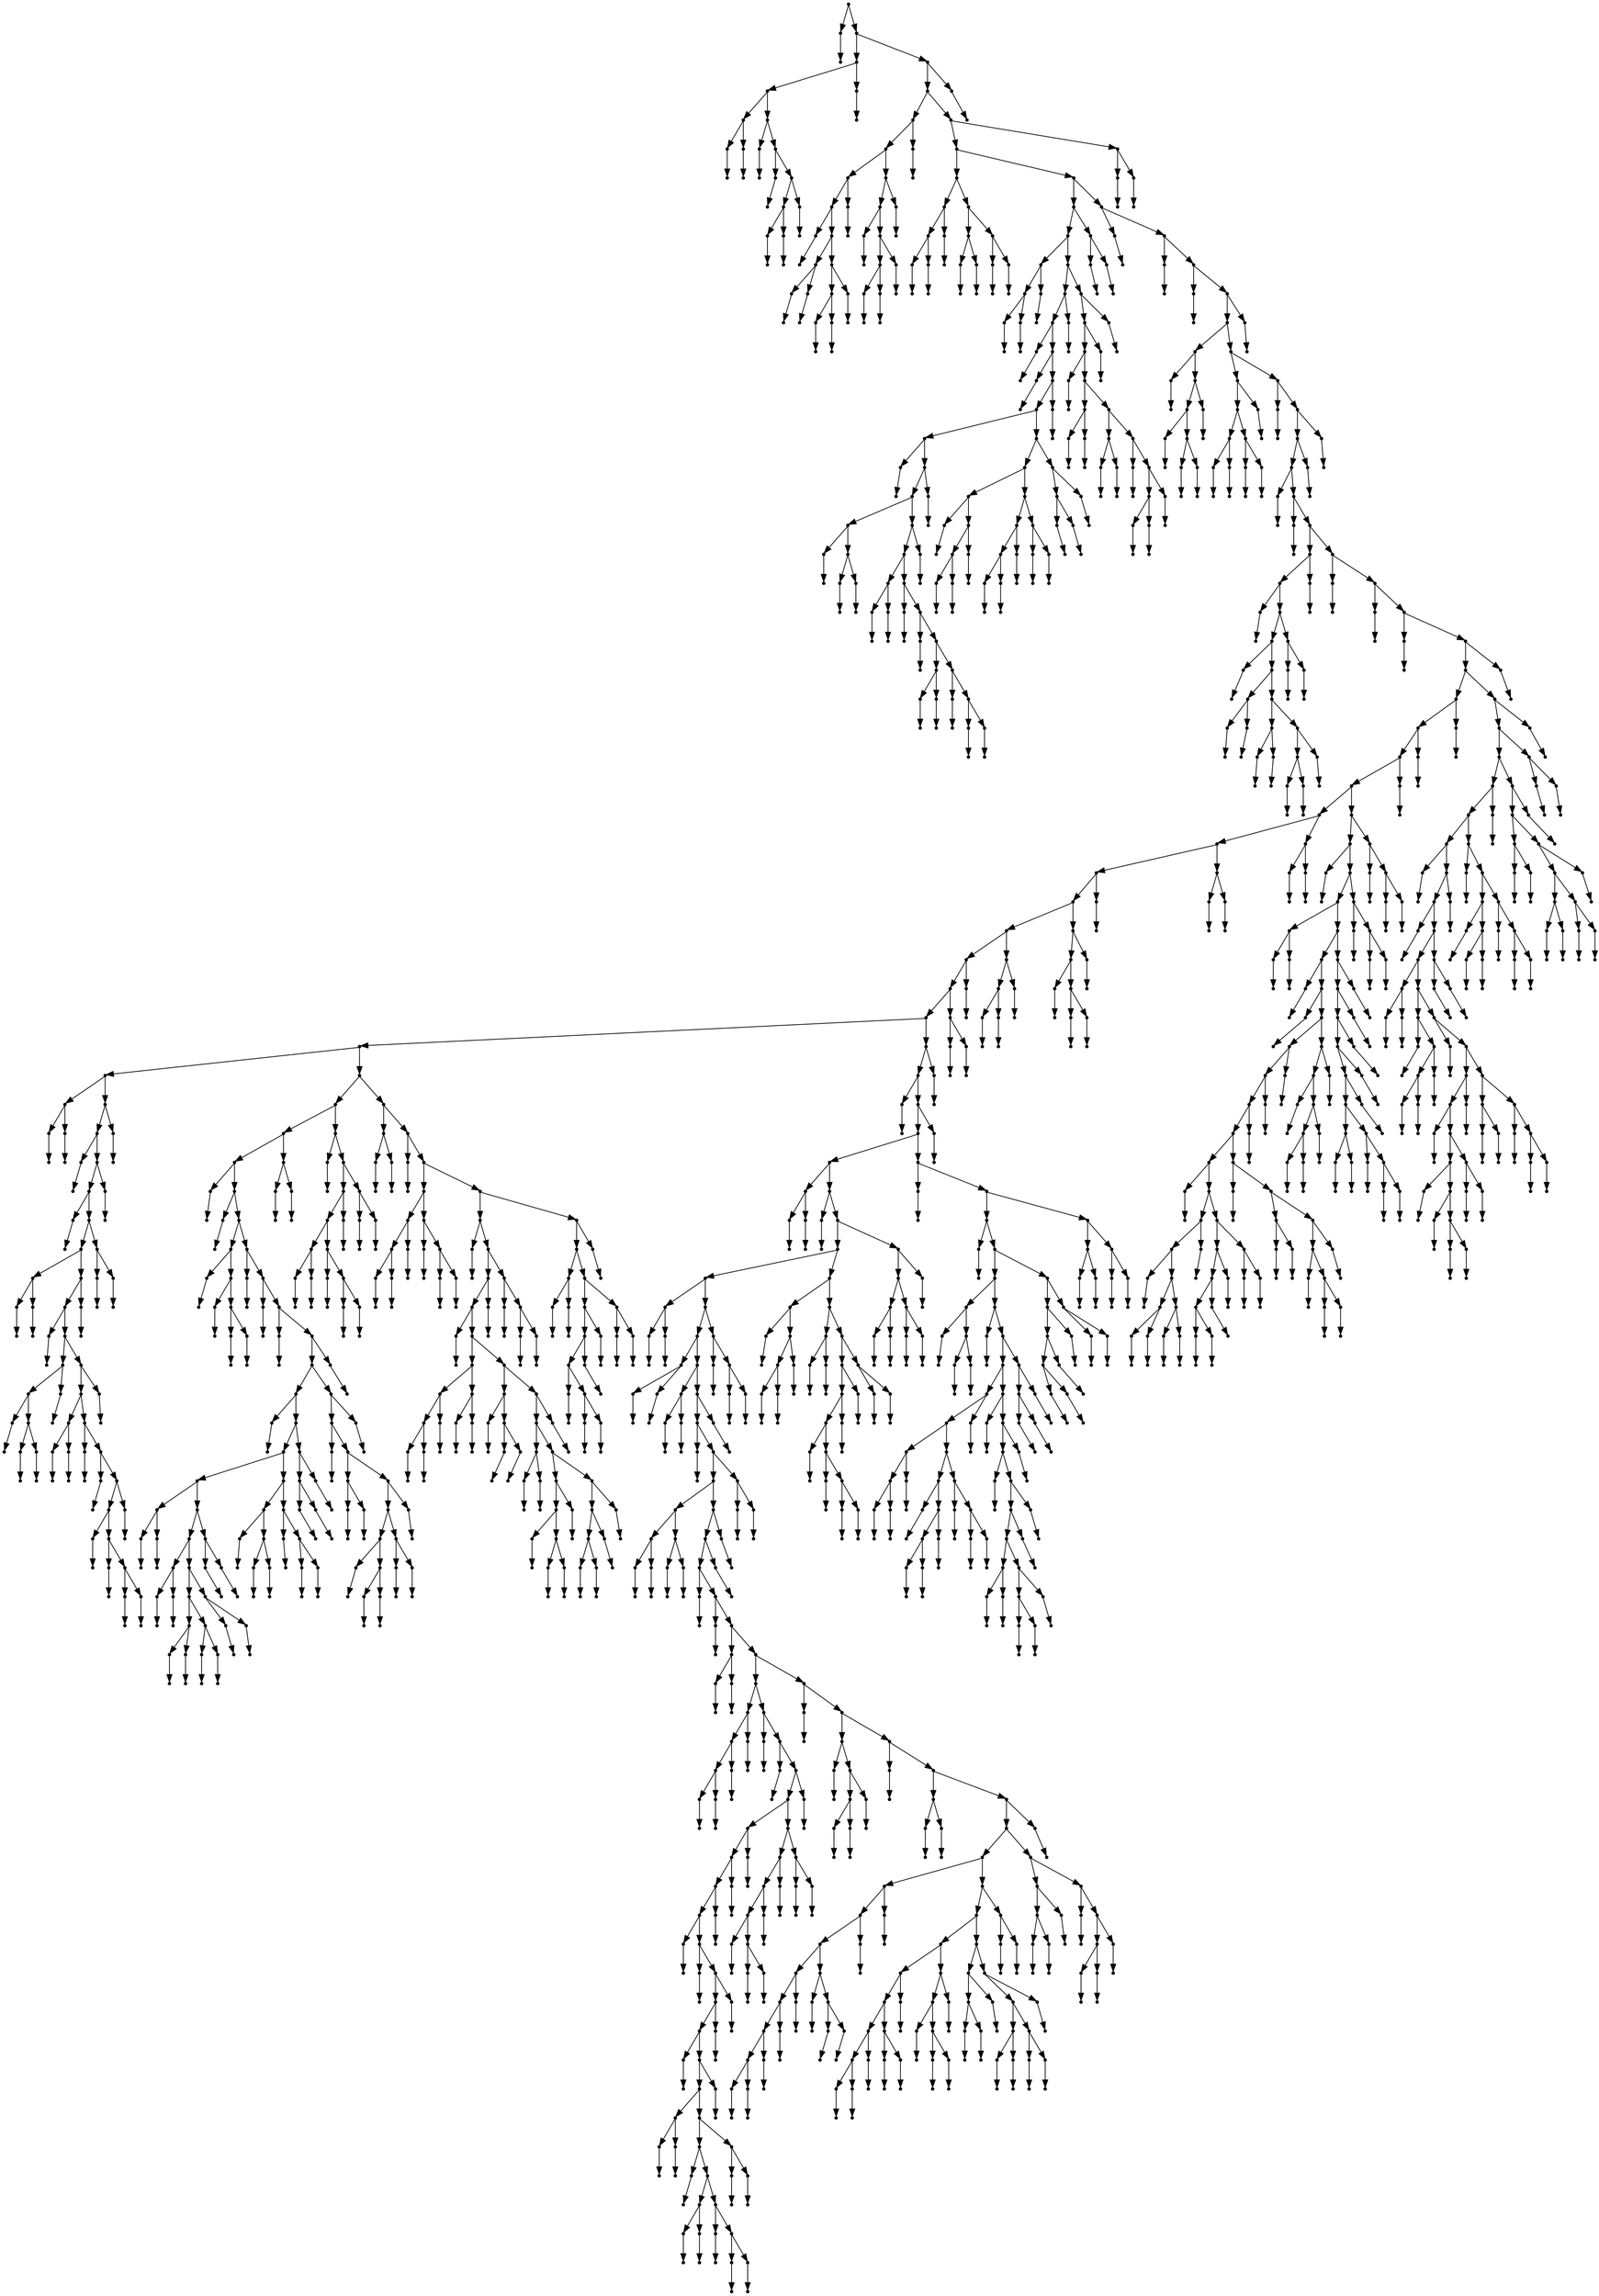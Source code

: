 digraph {
  1543 [shape=point];
  1 [shape=point];
  0 [shape=point];
  1542 [shape=point];
  24 [shape=point];
  21 [shape=point];
  6 [shape=point];
  3 [shape=point];
  2 [shape=point];
  5 [shape=point];
  4 [shape=point];
  20 [shape=point];
  8 [shape=point];
  7 [shape=point];
  19 [shape=point];
  10 [shape=point];
  9 [shape=point];
  18 [shape=point];
  15 [shape=point];
  12 [shape=point];
  11 [shape=point];
  14 [shape=point];
  13 [shape=point];
  17 [shape=point];
  16 [shape=point];
  23 [shape=point];
  22 [shape=point];
  1541 [shape=point];
  1538 [shape=point];
  62 [shape=point];
  59 [shape=point];
  44 [shape=point];
  41 [shape=point];
  26 [shape=point];
  25 [shape=point];
  40 [shape=point];
  31 [shape=point];
  28 [shape=point];
  27 [shape=point];
  30 [shape=point];
  29 [shape=point];
  39 [shape=point];
  36 [shape=point];
  33 [shape=point];
  32 [shape=point];
  35 [shape=point];
  34 [shape=point];
  38 [shape=point];
  37 [shape=point];
  43 [shape=point];
  42 [shape=point];
  58 [shape=point];
  55 [shape=point];
  46 [shape=point];
  45 [shape=point];
  54 [shape=point];
  51 [shape=point];
  48 [shape=point];
  47 [shape=point];
  50 [shape=point];
  49 [shape=point];
  53 [shape=point];
  52 [shape=point];
  57 [shape=point];
  56 [shape=point];
  61 [shape=point];
  60 [shape=point];
  1537 [shape=point];
  1531 [shape=point];
  82 [shape=point];
  70 [shape=point];
  67 [shape=point];
  64 [shape=point];
  63 [shape=point];
  66 [shape=point];
  65 [shape=point];
  69 [shape=point];
  68 [shape=point];
  81 [shape=point];
  75 [shape=point];
  72 [shape=point];
  71 [shape=point];
  74 [shape=point];
  73 [shape=point];
  80 [shape=point];
  77 [shape=point];
  76 [shape=point];
  79 [shape=point];
  78 [shape=point];
  1530 [shape=point];
  222 [shape=point];
  216 [shape=point];
  90 [shape=point];
  87 [shape=point];
  84 [shape=point];
  83 [shape=point];
  86 [shape=point];
  85 [shape=point];
  89 [shape=point];
  88 [shape=point];
  215 [shape=point];
  182 [shape=point];
  179 [shape=point];
  92 [shape=point];
  91 [shape=point];
  178 [shape=point];
  94 [shape=point];
  93 [shape=point];
  177 [shape=point];
  174 [shape=point];
  138 [shape=point];
  96 [shape=point];
  95 [shape=point];
  137 [shape=point];
  134 [shape=point];
  104 [shape=point];
  98 [shape=point];
  97 [shape=point];
  103 [shape=point];
  100 [shape=point];
  99 [shape=point];
  102 [shape=point];
  101 [shape=point];
  133 [shape=point];
  130 [shape=point];
  109 [shape=point];
  106 [shape=point];
  105 [shape=point];
  108 [shape=point];
  107 [shape=point];
  129 [shape=point];
  111 [shape=point];
  110 [shape=point];
  128 [shape=point];
  113 [shape=point];
  112 [shape=point];
  127 [shape=point];
  118 [shape=point];
  115 [shape=point];
  114 [shape=point];
  117 [shape=point];
  116 [shape=point];
  126 [shape=point];
  120 [shape=point];
  119 [shape=point];
  125 [shape=point];
  122 [shape=point];
  121 [shape=point];
  124 [shape=point];
  123 [shape=point];
  132 [shape=point];
  131 [shape=point];
  136 [shape=point];
  135 [shape=point];
  173 [shape=point];
  164 [shape=point];
  149 [shape=point];
  140 [shape=point];
  139 [shape=point];
  148 [shape=point];
  145 [shape=point];
  142 [shape=point];
  141 [shape=point];
  144 [shape=point];
  143 [shape=point];
  147 [shape=point];
  146 [shape=point];
  163 [shape=point];
  157 [shape=point];
  154 [shape=point];
  151 [shape=point];
  150 [shape=point];
  153 [shape=point];
  152 [shape=point];
  156 [shape=point];
  155 [shape=point];
  162 [shape=point];
  159 [shape=point];
  158 [shape=point];
  161 [shape=point];
  160 [shape=point];
  172 [shape=point];
  169 [shape=point];
  166 [shape=point];
  165 [shape=point];
  168 [shape=point];
  167 [shape=point];
  171 [shape=point];
  170 [shape=point];
  176 [shape=point];
  175 [shape=point];
  181 [shape=point];
  180 [shape=point];
  214 [shape=point];
  211 [shape=point];
  208 [shape=point];
  184 [shape=point];
  183 [shape=point];
  207 [shape=point];
  189 [shape=point];
  186 [shape=point];
  185 [shape=point];
  188 [shape=point];
  187 [shape=point];
  206 [shape=point];
  194 [shape=point];
  191 [shape=point];
  190 [shape=point];
  193 [shape=point];
  192 [shape=point];
  205 [shape=point];
  196 [shape=point];
  195 [shape=point];
  204 [shape=point];
  201 [shape=point];
  198 [shape=point];
  197 [shape=point];
  200 [shape=point];
  199 [shape=point];
  203 [shape=point];
  202 [shape=point];
  210 [shape=point];
  209 [shape=point];
  213 [shape=point];
  212 [shape=point];
  221 [shape=point];
  218 [shape=point];
  217 [shape=point];
  220 [shape=point];
  219 [shape=point];
  1529 [shape=point];
  224 [shape=point];
  223 [shape=point];
  1528 [shape=point];
  226 [shape=point];
  225 [shape=point];
  1527 [shape=point];
  228 [shape=point];
  227 [shape=point];
  1526 [shape=point];
  1523 [shape=point];
  242 [shape=point];
  230 [shape=point];
  229 [shape=point];
  241 [shape=point];
  238 [shape=point];
  232 [shape=point];
  231 [shape=point];
  237 [shape=point];
  234 [shape=point];
  233 [shape=point];
  236 [shape=point];
  235 [shape=point];
  240 [shape=point];
  239 [shape=point];
  1522 [shape=point];
  256 [shape=point];
  253 [shape=point];
  247 [shape=point];
  244 [shape=point];
  243 [shape=point];
  246 [shape=point];
  245 [shape=point];
  252 [shape=point];
  249 [shape=point];
  248 [shape=point];
  251 [shape=point];
  250 [shape=point];
  255 [shape=point];
  254 [shape=point];
  1521 [shape=point];
  258 [shape=point];
  257 [shape=point];
  1520 [shape=point];
  1517 [shape=point];
  1514 [shape=point];
  260 [shape=point];
  259 [shape=point];
  1513 [shape=point];
  262 [shape=point];
  261 [shape=point];
  1512 [shape=point];
  297 [shape=point];
  294 [shape=point];
  264 [shape=point];
  263 [shape=point];
  293 [shape=point];
  287 [shape=point];
  266 [shape=point];
  265 [shape=point];
  286 [shape=point];
  271 [shape=point];
  268 [shape=point];
  267 [shape=point];
  270 [shape=point];
  269 [shape=point];
  285 [shape=point];
  276 [shape=point];
  273 [shape=point];
  272 [shape=point];
  275 [shape=point];
  274 [shape=point];
  284 [shape=point];
  281 [shape=point];
  278 [shape=point];
  277 [shape=point];
  280 [shape=point];
  279 [shape=point];
  283 [shape=point];
  282 [shape=point];
  292 [shape=point];
  289 [shape=point];
  288 [shape=point];
  291 [shape=point];
  290 [shape=point];
  296 [shape=point];
  295 [shape=point];
  1511 [shape=point];
  299 [shape=point];
  298 [shape=point];
  1510 [shape=point];
  301 [shape=point];
  300 [shape=point];
  1509 [shape=point];
  303 [shape=point];
  302 [shape=point];
  1508 [shape=point];
  1505 [shape=point];
  1373 [shape=point];
  1370 [shape=point];
  1367 [shape=point];
  1364 [shape=point];
  1217 [shape=point];
  1211 [shape=point];
  1205 [shape=point];
  1202 [shape=point];
  1190 [shape=point];
  1181 [shape=point];
  1178 [shape=point];
  1172 [shape=point];
  671 [shape=point];
  380 [shape=point];
  308 [shape=point];
  305 [shape=point];
  304 [shape=point];
  307 [shape=point];
  306 [shape=point];
  379 [shape=point];
  376 [shape=point];
  310 [shape=point];
  309 [shape=point];
  375 [shape=point];
  372 [shape=point];
  312 [shape=point];
  311 [shape=point];
  371 [shape=point];
  365 [shape=point];
  317 [shape=point];
  314 [shape=point];
  313 [shape=point];
  316 [shape=point];
  315 [shape=point];
  364 [shape=point];
  361 [shape=point];
  319 [shape=point];
  318 [shape=point];
  360 [shape=point];
  330 [shape=point];
  327 [shape=point];
  321 [shape=point];
  320 [shape=point];
  326 [shape=point];
  323 [shape=point];
  322 [shape=point];
  325 [shape=point];
  324 [shape=point];
  329 [shape=point];
  328 [shape=point];
  359 [shape=point];
  356 [shape=point];
  335 [shape=point];
  332 [shape=point];
  331 [shape=point];
  334 [shape=point];
  333 [shape=point];
  355 [shape=point];
  337 [shape=point];
  336 [shape=point];
  354 [shape=point];
  339 [shape=point];
  338 [shape=point];
  353 [shape=point];
  350 [shape=point];
  341 [shape=point];
  340 [shape=point];
  349 [shape=point];
  343 [shape=point];
  342 [shape=point];
  348 [shape=point];
  345 [shape=point];
  344 [shape=point];
  347 [shape=point];
  346 [shape=point];
  352 [shape=point];
  351 [shape=point];
  358 [shape=point];
  357 [shape=point];
  363 [shape=point];
  362 [shape=point];
  370 [shape=point];
  367 [shape=point];
  366 [shape=point];
  369 [shape=point];
  368 [shape=point];
  374 [shape=point];
  373 [shape=point];
  378 [shape=point];
  377 [shape=point];
  670 [shape=point];
  538 [shape=point];
  511 [shape=point];
  505 [shape=point];
  382 [shape=point];
  381 [shape=point];
  504 [shape=point];
  384 [shape=point];
  383 [shape=point];
  503 [shape=point];
  395 [shape=point];
  386 [shape=point];
  385 [shape=point];
  394 [shape=point];
  388 [shape=point];
  387 [shape=point];
  393 [shape=point];
  390 [shape=point];
  389 [shape=point];
  392 [shape=point];
  391 [shape=point];
  502 [shape=point];
  397 [shape=point];
  396 [shape=point];
  501 [shape=point];
  399 [shape=point];
  398 [shape=point];
  500 [shape=point];
  401 [shape=point];
  400 [shape=point];
  499 [shape=point];
  496 [shape=point];
  466 [shape=point];
  403 [shape=point];
  402 [shape=point];
  465 [shape=point];
  456 [shape=point];
  438 [shape=point];
  408 [shape=point];
  405 [shape=point];
  404 [shape=point];
  407 [shape=point];
  406 [shape=point];
  437 [shape=point];
  431 [shape=point];
  413 [shape=point];
  410 [shape=point];
  409 [shape=point];
  412 [shape=point];
  411 [shape=point];
  430 [shape=point];
  424 [shape=point];
  418 [shape=point];
  415 [shape=point];
  414 [shape=point];
  417 [shape=point];
  416 [shape=point];
  423 [shape=point];
  420 [shape=point];
  419 [shape=point];
  422 [shape=point];
  421 [shape=point];
  429 [shape=point];
  426 [shape=point];
  425 [shape=point];
  428 [shape=point];
  427 [shape=point];
  436 [shape=point];
  433 [shape=point];
  432 [shape=point];
  435 [shape=point];
  434 [shape=point];
  455 [shape=point];
  446 [shape=point];
  440 [shape=point];
  439 [shape=point];
  445 [shape=point];
  442 [shape=point];
  441 [shape=point];
  444 [shape=point];
  443 [shape=point];
  454 [shape=point];
  448 [shape=point];
  447 [shape=point];
  453 [shape=point];
  450 [shape=point];
  449 [shape=point];
  452 [shape=point];
  451 [shape=point];
  464 [shape=point];
  461 [shape=point];
  458 [shape=point];
  457 [shape=point];
  460 [shape=point];
  459 [shape=point];
  463 [shape=point];
  462 [shape=point];
  495 [shape=point];
  492 [shape=point];
  468 [shape=point];
  467 [shape=point];
  491 [shape=point];
  473 [shape=point];
  470 [shape=point];
  469 [shape=point];
  472 [shape=point];
  471 [shape=point];
  490 [shape=point];
  487 [shape=point];
  481 [shape=point];
  475 [shape=point];
  474 [shape=point];
  480 [shape=point];
  477 [shape=point];
  476 [shape=point];
  479 [shape=point];
  478 [shape=point];
  486 [shape=point];
  483 [shape=point];
  482 [shape=point];
  485 [shape=point];
  484 [shape=point];
  489 [shape=point];
  488 [shape=point];
  494 [shape=point];
  493 [shape=point];
  498 [shape=point];
  497 [shape=point];
  510 [shape=point];
  507 [shape=point];
  506 [shape=point];
  509 [shape=point];
  508 [shape=point];
  537 [shape=point];
  513 [shape=point];
  512 [shape=point];
  536 [shape=point];
  530 [shape=point];
  527 [shape=point];
  518 [shape=point];
  515 [shape=point];
  514 [shape=point];
  517 [shape=point];
  516 [shape=point];
  526 [shape=point];
  520 [shape=point];
  519 [shape=point];
  525 [shape=point];
  522 [shape=point];
  521 [shape=point];
  524 [shape=point];
  523 [shape=point];
  529 [shape=point];
  528 [shape=point];
  535 [shape=point];
  532 [shape=point];
  531 [shape=point];
  534 [shape=point];
  533 [shape=point];
  669 [shape=point];
  543 [shape=point];
  540 [shape=point];
  539 [shape=point];
  542 [shape=point];
  541 [shape=point];
  668 [shape=point];
  545 [shape=point];
  544 [shape=point];
  667 [shape=point];
  562 [shape=point];
  553 [shape=point];
  550 [shape=point];
  547 [shape=point];
  546 [shape=point];
  549 [shape=point];
  548 [shape=point];
  552 [shape=point];
  551 [shape=point];
  561 [shape=point];
  555 [shape=point];
  554 [shape=point];
  560 [shape=point];
  557 [shape=point];
  556 [shape=point];
  559 [shape=point];
  558 [shape=point];
  666 [shape=point];
  636 [shape=point];
  564 [shape=point];
  563 [shape=point];
  635 [shape=point];
  626 [shape=point];
  623 [shape=point];
  566 [shape=point];
  565 [shape=point];
  622 [shape=point];
  580 [shape=point];
  574 [shape=point];
  571 [shape=point];
  568 [shape=point];
  567 [shape=point];
  570 [shape=point];
  569 [shape=point];
  573 [shape=point];
  572 [shape=point];
  579 [shape=point];
  576 [shape=point];
  575 [shape=point];
  578 [shape=point];
  577 [shape=point];
  621 [shape=point];
  588 [shape=point];
  582 [shape=point];
  581 [shape=point];
  587 [shape=point];
  584 [shape=point];
  583 [shape=point];
  586 [shape=point];
  585 [shape=point];
  620 [shape=point];
  617 [shape=point];
  593 [shape=point];
  590 [shape=point];
  589 [shape=point];
  592 [shape=point];
  591 [shape=point];
  616 [shape=point];
  604 [shape=point];
  601 [shape=point];
  595 [shape=point];
  594 [shape=point];
  600 [shape=point];
  597 [shape=point];
  596 [shape=point];
  599 [shape=point];
  598 [shape=point];
  603 [shape=point];
  602 [shape=point];
  615 [shape=point];
  612 [shape=point];
  609 [shape=point];
  606 [shape=point];
  605 [shape=point];
  608 [shape=point];
  607 [shape=point];
  611 [shape=point];
  610 [shape=point];
  614 [shape=point];
  613 [shape=point];
  619 [shape=point];
  618 [shape=point];
  625 [shape=point];
  624 [shape=point];
  634 [shape=point];
  628 [shape=point];
  627 [shape=point];
  633 [shape=point];
  630 [shape=point];
  629 [shape=point];
  632 [shape=point];
  631 [shape=point];
  665 [shape=point];
  662 [shape=point];
  641 [shape=point];
  638 [shape=point];
  637 [shape=point];
  640 [shape=point];
  639 [shape=point];
  661 [shape=point];
  655 [shape=point];
  652 [shape=point];
  649 [shape=point];
  643 [shape=point];
  642 [shape=point];
  648 [shape=point];
  645 [shape=point];
  644 [shape=point];
  647 [shape=point];
  646 [shape=point];
  651 [shape=point];
  650 [shape=point];
  654 [shape=point];
  653 [shape=point];
  660 [shape=point];
  657 [shape=point];
  656 [shape=point];
  659 [shape=point];
  658 [shape=point];
  664 [shape=point];
  663 [shape=point];
  1171 [shape=point];
  1168 [shape=point];
  673 [shape=point];
  672 [shape=point];
  1167 [shape=point];
  1164 [shape=point];
  1044 [shape=point];
  678 [shape=point];
  675 [shape=point];
  674 [shape=point];
  677 [shape=point];
  676 [shape=point];
  1043 [shape=point];
  680 [shape=point];
  679 [shape=point];
  1042 [shape=point];
  1027 [shape=point];
  985 [shape=point];
  685 [shape=point];
  682 [shape=point];
  681 [shape=point];
  684 [shape=point];
  683 [shape=point];
  984 [shape=point];
  975 [shape=point];
  690 [shape=point];
  687 [shape=point];
  686 [shape=point];
  689 [shape=point];
  688 [shape=point];
  974 [shape=point];
  695 [shape=point];
  692 [shape=point];
  691 [shape=point];
  694 [shape=point];
  693 [shape=point];
  973 [shape=point];
  970 [shape=point];
  697 [shape=point];
  696 [shape=point];
  969 [shape=point];
  963 [shape=point];
  708 [shape=point];
  702 [shape=point];
  699 [shape=point];
  698 [shape=point];
  701 [shape=point];
  700 [shape=point];
  707 [shape=point];
  704 [shape=point];
  703 [shape=point];
  706 [shape=point];
  705 [shape=point];
  962 [shape=point];
  959 [shape=point];
  956 [shape=point];
  710 [shape=point];
  709 [shape=point];
  955 [shape=point];
  712 [shape=point];
  711 [shape=point];
  954 [shape=point];
  717 [shape=point];
  714 [shape=point];
  713 [shape=point];
  716 [shape=point];
  715 [shape=point];
  953 [shape=point];
  815 [shape=point];
  728 [shape=point];
  725 [shape=point];
  722 [shape=point];
  719 [shape=point];
  718 [shape=point];
  721 [shape=point];
  720 [shape=point];
  724 [shape=point];
  723 [shape=point];
  727 [shape=point];
  726 [shape=point];
  814 [shape=point];
  730 [shape=point];
  729 [shape=point];
  813 [shape=point];
  732 [shape=point];
  731 [shape=point];
  812 [shape=point];
  809 [shape=point];
  788 [shape=point];
  785 [shape=point];
  782 [shape=point];
  779 [shape=point];
  734 [shape=point];
  733 [shape=point];
  778 [shape=point];
  736 [shape=point];
  735 [shape=point];
  777 [shape=point];
  774 [shape=point];
  771 [shape=point];
  738 [shape=point];
  737 [shape=point];
  770 [shape=point];
  767 [shape=point];
  743 [shape=point];
  740 [shape=point];
  739 [shape=point];
  742 [shape=point];
  741 [shape=point];
  766 [shape=point];
  760 [shape=point];
  745 [shape=point];
  744 [shape=point];
  759 [shape=point];
  750 [shape=point];
  747 [shape=point];
  746 [shape=point];
  749 [shape=point];
  748 [shape=point];
  758 [shape=point];
  752 [shape=point];
  751 [shape=point];
  757 [shape=point];
  754 [shape=point];
  753 [shape=point];
  756 [shape=point];
  755 [shape=point];
  765 [shape=point];
  762 [shape=point];
  761 [shape=point];
  764 [shape=point];
  763 [shape=point];
  769 [shape=point];
  768 [shape=point];
  773 [shape=point];
  772 [shape=point];
  776 [shape=point];
  775 [shape=point];
  781 [shape=point];
  780 [shape=point];
  784 [shape=point];
  783 [shape=point];
  787 [shape=point];
  786 [shape=point];
  808 [shape=point];
  802 [shape=point];
  799 [shape=point];
  796 [shape=point];
  790 [shape=point];
  789 [shape=point];
  795 [shape=point];
  792 [shape=point];
  791 [shape=point];
  794 [shape=point];
  793 [shape=point];
  798 [shape=point];
  797 [shape=point];
  801 [shape=point];
  800 [shape=point];
  807 [shape=point];
  804 [shape=point];
  803 [shape=point];
  806 [shape=point];
  805 [shape=point];
  811 [shape=point];
  810 [shape=point];
  952 [shape=point];
  817 [shape=point];
  816 [shape=point];
  951 [shape=point];
  828 [shape=point];
  819 [shape=point];
  818 [shape=point];
  827 [shape=point];
  824 [shape=point];
  821 [shape=point];
  820 [shape=point];
  823 [shape=point];
  822 [shape=point];
  826 [shape=point];
  825 [shape=point];
  950 [shape=point];
  830 [shape=point];
  829 [shape=point];
  949 [shape=point];
  835 [shape=point];
  832 [shape=point];
  831 [shape=point];
  834 [shape=point];
  833 [shape=point];
  948 [shape=point];
  945 [shape=point];
  924 [shape=point];
  864 [shape=point];
  861 [shape=point];
  858 [shape=point];
  849 [shape=point];
  846 [shape=point];
  843 [shape=point];
  840 [shape=point];
  837 [shape=point];
  836 [shape=point];
  839 [shape=point];
  838 [shape=point];
  842 [shape=point];
  841 [shape=point];
  845 [shape=point];
  844 [shape=point];
  848 [shape=point];
  847 [shape=point];
  857 [shape=point];
  851 [shape=point];
  850 [shape=point];
  856 [shape=point];
  853 [shape=point];
  852 [shape=point];
  855 [shape=point];
  854 [shape=point];
  860 [shape=point];
  859 [shape=point];
  863 [shape=point];
  862 [shape=point];
  923 [shape=point];
  917 [shape=point];
  893 [shape=point];
  881 [shape=point];
  878 [shape=point];
  872 [shape=point];
  869 [shape=point];
  866 [shape=point];
  865 [shape=point];
  868 [shape=point];
  867 [shape=point];
  871 [shape=point];
  870 [shape=point];
  877 [shape=point];
  874 [shape=point];
  873 [shape=point];
  876 [shape=point];
  875 [shape=point];
  880 [shape=point];
  879 [shape=point];
  892 [shape=point];
  889 [shape=point];
  883 [shape=point];
  882 [shape=point];
  888 [shape=point];
  885 [shape=point];
  884 [shape=point];
  887 [shape=point];
  886 [shape=point];
  891 [shape=point];
  890 [shape=point];
  916 [shape=point];
  901 [shape=point];
  898 [shape=point];
  895 [shape=point];
  894 [shape=point];
  897 [shape=point];
  896 [shape=point];
  900 [shape=point];
  899 [shape=point];
  915 [shape=point];
  912 [shape=point];
  906 [shape=point];
  903 [shape=point];
  902 [shape=point];
  905 [shape=point];
  904 [shape=point];
  911 [shape=point];
  908 [shape=point];
  907 [shape=point];
  910 [shape=point];
  909 [shape=point];
  914 [shape=point];
  913 [shape=point];
  922 [shape=point];
  919 [shape=point];
  918 [shape=point];
  921 [shape=point];
  920 [shape=point];
  944 [shape=point];
  932 [shape=point];
  929 [shape=point];
  926 [shape=point];
  925 [shape=point];
  928 [shape=point];
  927 [shape=point];
  931 [shape=point];
  930 [shape=point];
  943 [shape=point];
  934 [shape=point];
  933 [shape=point];
  942 [shape=point];
  939 [shape=point];
  936 [shape=point];
  935 [shape=point];
  938 [shape=point];
  937 [shape=point];
  941 [shape=point];
  940 [shape=point];
  947 [shape=point];
  946 [shape=point];
  958 [shape=point];
  957 [shape=point];
  961 [shape=point];
  960 [shape=point];
  968 [shape=point];
  965 [shape=point];
  964 [shape=point];
  967 [shape=point];
  966 [shape=point];
  972 [shape=point];
  971 [shape=point];
  983 [shape=point];
  977 [shape=point];
  976 [shape=point];
  982 [shape=point];
  979 [shape=point];
  978 [shape=point];
  981 [shape=point];
  980 [shape=point];
  1026 [shape=point];
  996 [shape=point];
  987 [shape=point];
  986 [shape=point];
  995 [shape=point];
  992 [shape=point];
  989 [shape=point];
  988 [shape=point];
  991 [shape=point];
  990 [shape=point];
  994 [shape=point];
  993 [shape=point];
  1025 [shape=point];
  1001 [shape=point];
  998 [shape=point];
  997 [shape=point];
  1000 [shape=point];
  999 [shape=point];
  1024 [shape=point];
  1018 [shape=point];
  1015 [shape=point];
  1012 [shape=point];
  1003 [shape=point];
  1002 [shape=point];
  1011 [shape=point];
  1005 [shape=point];
  1004 [shape=point];
  1010 [shape=point];
  1007 [shape=point];
  1006 [shape=point];
  1009 [shape=point];
  1008 [shape=point];
  1014 [shape=point];
  1013 [shape=point];
  1017 [shape=point];
  1016 [shape=point];
  1023 [shape=point];
  1020 [shape=point];
  1019 [shape=point];
  1022 [shape=point];
  1021 [shape=point];
  1041 [shape=point];
  1038 [shape=point];
  1032 [shape=point];
  1029 [shape=point];
  1028 [shape=point];
  1031 [shape=point];
  1030 [shape=point];
  1037 [shape=point];
  1034 [shape=point];
  1033 [shape=point];
  1036 [shape=point];
  1035 [shape=point];
  1040 [shape=point];
  1039 [shape=point];
  1163 [shape=point];
  1046 [shape=point];
  1045 [shape=point];
  1162 [shape=point];
  1150 [shape=point];
  1048 [shape=point];
  1047 [shape=point];
  1149 [shape=point];
  1131 [shape=point];
  1056 [shape=point];
  1050 [shape=point];
  1049 [shape=point];
  1055 [shape=point];
  1052 [shape=point];
  1051 [shape=point];
  1054 [shape=point];
  1053 [shape=point];
  1130 [shape=point];
  1058 [shape=point];
  1057 [shape=point];
  1129 [shape=point];
  1120 [shape=point];
  1090 [shape=point];
  1087 [shape=point];
  1066 [shape=point];
  1063 [shape=point];
  1060 [shape=point];
  1059 [shape=point];
  1062 [shape=point];
  1061 [shape=point];
  1065 [shape=point];
  1064 [shape=point];
  1086 [shape=point];
  1077 [shape=point];
  1068 [shape=point];
  1067 [shape=point];
  1076 [shape=point];
  1073 [shape=point];
  1070 [shape=point];
  1069 [shape=point];
  1072 [shape=point];
  1071 [shape=point];
  1075 [shape=point];
  1074 [shape=point];
  1085 [shape=point];
  1079 [shape=point];
  1078 [shape=point];
  1084 [shape=point];
  1081 [shape=point];
  1080 [shape=point];
  1083 [shape=point];
  1082 [shape=point];
  1089 [shape=point];
  1088 [shape=point];
  1119 [shape=point];
  1092 [shape=point];
  1091 [shape=point];
  1118 [shape=point];
  1115 [shape=point];
  1094 [shape=point];
  1093 [shape=point];
  1114 [shape=point];
  1111 [shape=point];
  1108 [shape=point];
  1099 [shape=point];
  1096 [shape=point];
  1095 [shape=point];
  1098 [shape=point];
  1097 [shape=point];
  1107 [shape=point];
  1104 [shape=point];
  1101 [shape=point];
  1100 [shape=point];
  1103 [shape=point];
  1102 [shape=point];
  1106 [shape=point];
  1105 [shape=point];
  1110 [shape=point];
  1109 [shape=point];
  1113 [shape=point];
  1112 [shape=point];
  1117 [shape=point];
  1116 [shape=point];
  1128 [shape=point];
  1125 [shape=point];
  1122 [shape=point];
  1121 [shape=point];
  1124 [shape=point];
  1123 [shape=point];
  1127 [shape=point];
  1126 [shape=point];
  1148 [shape=point];
  1142 [shape=point];
  1139 [shape=point];
  1136 [shape=point];
  1133 [shape=point];
  1132 [shape=point];
  1135 [shape=point];
  1134 [shape=point];
  1138 [shape=point];
  1137 [shape=point];
  1141 [shape=point];
  1140 [shape=point];
  1147 [shape=point];
  1144 [shape=point];
  1143 [shape=point];
  1146 [shape=point];
  1145 [shape=point];
  1161 [shape=point];
  1155 [shape=point];
  1152 [shape=point];
  1151 [shape=point];
  1154 [shape=point];
  1153 [shape=point];
  1160 [shape=point];
  1157 [shape=point];
  1156 [shape=point];
  1159 [shape=point];
  1158 [shape=point];
  1166 [shape=point];
  1165 [shape=point];
  1170 [shape=point];
  1169 [shape=point];
  1177 [shape=point];
  1174 [shape=point];
  1173 [shape=point];
  1176 [shape=point];
  1175 [shape=point];
  1180 [shape=point];
  1179 [shape=point];
  1189 [shape=point];
  1186 [shape=point];
  1183 [shape=point];
  1182 [shape=point];
  1185 [shape=point];
  1184 [shape=point];
  1188 [shape=point];
  1187 [shape=point];
  1201 [shape=point];
  1198 [shape=point];
  1192 [shape=point];
  1191 [shape=point];
  1197 [shape=point];
  1194 [shape=point];
  1193 [shape=point];
  1196 [shape=point];
  1195 [shape=point];
  1200 [shape=point];
  1199 [shape=point];
  1204 [shape=point];
  1203 [shape=point];
  1210 [shape=point];
  1207 [shape=point];
  1206 [shape=point];
  1209 [shape=point];
  1208 [shape=point];
  1216 [shape=point];
  1213 [shape=point];
  1212 [shape=point];
  1215 [shape=point];
  1214 [shape=point];
  1363 [shape=point];
  1354 [shape=point];
  1219 [shape=point];
  1218 [shape=point];
  1353 [shape=point];
  1344 [shape=point];
  1224 [shape=point];
  1221 [shape=point];
  1220 [shape=point];
  1223 [shape=point];
  1222 [shape=point];
  1343 [shape=point];
  1313 [shape=point];
  1226 [shape=point];
  1225 [shape=point];
  1312 [shape=point];
  1228 [shape=point];
  1227 [shape=point];
  1311 [shape=point];
  1296 [shape=point];
  1293 [shape=point];
  1290 [shape=point];
  1287 [shape=point];
  1266 [shape=point];
  1230 [shape=point];
  1229 [shape=point];
  1265 [shape=point];
  1247 [shape=point];
  1244 [shape=point];
  1232 [shape=point];
  1231 [shape=point];
  1243 [shape=point];
  1237 [shape=point];
  1234 [shape=point];
  1233 [shape=point];
  1236 [shape=point];
  1235 [shape=point];
  1242 [shape=point];
  1239 [shape=point];
  1238 [shape=point];
  1241 [shape=point];
  1240 [shape=point];
  1246 [shape=point];
  1245 [shape=point];
  1264 [shape=point];
  1258 [shape=point];
  1255 [shape=point];
  1252 [shape=point];
  1249 [shape=point];
  1248 [shape=point];
  1251 [shape=point];
  1250 [shape=point];
  1254 [shape=point];
  1253 [shape=point];
  1257 [shape=point];
  1256 [shape=point];
  1263 [shape=point];
  1260 [shape=point];
  1259 [shape=point];
  1262 [shape=point];
  1261 [shape=point];
  1286 [shape=point];
  1268 [shape=point];
  1267 [shape=point];
  1285 [shape=point];
  1273 [shape=point];
  1270 [shape=point];
  1269 [shape=point];
  1272 [shape=point];
  1271 [shape=point];
  1284 [shape=point];
  1281 [shape=point];
  1275 [shape=point];
  1274 [shape=point];
  1280 [shape=point];
  1277 [shape=point];
  1276 [shape=point];
  1279 [shape=point];
  1278 [shape=point];
  1283 [shape=point];
  1282 [shape=point];
  1289 [shape=point];
  1288 [shape=point];
  1292 [shape=point];
  1291 [shape=point];
  1295 [shape=point];
  1294 [shape=point];
  1310 [shape=point];
  1307 [shape=point];
  1298 [shape=point];
  1297 [shape=point];
  1306 [shape=point];
  1303 [shape=point];
  1300 [shape=point];
  1299 [shape=point];
  1302 [shape=point];
  1301 [shape=point];
  1305 [shape=point];
  1304 [shape=point];
  1309 [shape=point];
  1308 [shape=point];
  1342 [shape=point];
  1339 [shape=point];
  1336 [shape=point];
  1333 [shape=point];
  1330 [shape=point];
  1327 [shape=point];
  1318 [shape=point];
  1315 [shape=point];
  1314 [shape=point];
  1317 [shape=point];
  1316 [shape=point];
  1326 [shape=point];
  1320 [shape=point];
  1319 [shape=point];
  1325 [shape=point];
  1322 [shape=point];
  1321 [shape=point];
  1324 [shape=point];
  1323 [shape=point];
  1329 [shape=point];
  1328 [shape=point];
  1332 [shape=point];
  1331 [shape=point];
  1335 [shape=point];
  1334 [shape=point];
  1338 [shape=point];
  1337 [shape=point];
  1341 [shape=point];
  1340 [shape=point];
  1352 [shape=point];
  1346 [shape=point];
  1345 [shape=point];
  1351 [shape=point];
  1348 [shape=point];
  1347 [shape=point];
  1350 [shape=point];
  1349 [shape=point];
  1362 [shape=point];
  1356 [shape=point];
  1355 [shape=point];
  1361 [shape=point];
  1358 [shape=point];
  1357 [shape=point];
  1360 [shape=point];
  1359 [shape=point];
  1366 [shape=point];
  1365 [shape=point];
  1369 [shape=point];
  1368 [shape=point];
  1372 [shape=point];
  1371 [shape=point];
  1504 [shape=point];
  1501 [shape=point];
  1495 [shape=point];
  1471 [shape=point];
  1468 [shape=point];
  1447 [shape=point];
  1375 [shape=point];
  1374 [shape=point];
  1446 [shape=point];
  1443 [shape=point];
  1377 [shape=point];
  1376 [shape=point];
  1442 [shape=point];
  1436 [shape=point];
  1382 [shape=point];
  1379 [shape=point];
  1378 [shape=point];
  1381 [shape=point];
  1380 [shape=point];
  1435 [shape=point];
  1393 [shape=point];
  1384 [shape=point];
  1383 [shape=point];
  1392 [shape=point];
  1389 [shape=point];
  1386 [shape=point];
  1385 [shape=point];
  1388 [shape=point];
  1387 [shape=point];
  1391 [shape=point];
  1390 [shape=point];
  1434 [shape=point];
  1395 [shape=point];
  1394 [shape=point];
  1433 [shape=point];
  1418 [shape=point];
  1415 [shape=point];
  1397 [shape=point];
  1396 [shape=point];
  1414 [shape=point];
  1408 [shape=point];
  1399 [shape=point];
  1398 [shape=point];
  1407 [shape=point];
  1401 [shape=point];
  1400 [shape=point];
  1406 [shape=point];
  1403 [shape=point];
  1402 [shape=point];
  1405 [shape=point];
  1404 [shape=point];
  1413 [shape=point];
  1410 [shape=point];
  1409 [shape=point];
  1412 [shape=point];
  1411 [shape=point];
  1417 [shape=point];
  1416 [shape=point];
  1432 [shape=point];
  1423 [shape=point];
  1420 [shape=point];
  1419 [shape=point];
  1422 [shape=point];
  1421 [shape=point];
  1431 [shape=point];
  1425 [shape=point];
  1424 [shape=point];
  1430 [shape=point];
  1427 [shape=point];
  1426 [shape=point];
  1429 [shape=point];
  1428 [shape=point];
  1441 [shape=point];
  1438 [shape=point];
  1437 [shape=point];
  1440 [shape=point];
  1439 [shape=point];
  1445 [shape=point];
  1444 [shape=point];
  1467 [shape=point];
  1449 [shape=point];
  1448 [shape=point];
  1466 [shape=point];
  1457 [shape=point];
  1451 [shape=point];
  1450 [shape=point];
  1456 [shape=point];
  1453 [shape=point];
  1452 [shape=point];
  1455 [shape=point];
  1454 [shape=point];
  1465 [shape=point];
  1459 [shape=point];
  1458 [shape=point];
  1464 [shape=point];
  1461 [shape=point];
  1460 [shape=point];
  1463 [shape=point];
  1462 [shape=point];
  1470 [shape=point];
  1469 [shape=point];
  1494 [shape=point];
  1491 [shape=point];
  1476 [shape=point];
  1473 [shape=point];
  1472 [shape=point];
  1475 [shape=point];
  1474 [shape=point];
  1490 [shape=point];
  1487 [shape=point];
  1481 [shape=point];
  1478 [shape=point];
  1477 [shape=point];
  1480 [shape=point];
  1479 [shape=point];
  1486 [shape=point];
  1483 [shape=point];
  1482 [shape=point];
  1485 [shape=point];
  1484 [shape=point];
  1489 [shape=point];
  1488 [shape=point];
  1493 [shape=point];
  1492 [shape=point];
  1500 [shape=point];
  1497 [shape=point];
  1496 [shape=point];
  1499 [shape=point];
  1498 [shape=point];
  1503 [shape=point];
  1502 [shape=point];
  1507 [shape=point];
  1506 [shape=point];
  1516 [shape=point];
  1515 [shape=point];
  1519 [shape=point];
  1518 [shape=point];
  1525 [shape=point];
  1524 [shape=point];
  1536 [shape=point];
  1533 [shape=point];
  1532 [shape=point];
  1535 [shape=point];
  1534 [shape=point];
  1540 [shape=point];
  1539 [shape=point];
1543 -> 1;
1 -> 0;
1543 -> 1542;
1542 -> 24;
24 -> 21;
21 -> 6;
6 -> 3;
3 -> 2;
6 -> 5;
5 -> 4;
21 -> 20;
20 -> 8;
8 -> 7;
20 -> 19;
19 -> 10;
10 -> 9;
19 -> 18;
18 -> 15;
15 -> 12;
12 -> 11;
15 -> 14;
14 -> 13;
18 -> 17;
17 -> 16;
24 -> 23;
23 -> 22;
1542 -> 1541;
1541 -> 1538;
1538 -> 62;
62 -> 59;
59 -> 44;
44 -> 41;
41 -> 26;
26 -> 25;
41 -> 40;
40 -> 31;
31 -> 28;
28 -> 27;
31 -> 30;
30 -> 29;
40 -> 39;
39 -> 36;
36 -> 33;
33 -> 32;
36 -> 35;
35 -> 34;
39 -> 38;
38 -> 37;
44 -> 43;
43 -> 42;
59 -> 58;
58 -> 55;
55 -> 46;
46 -> 45;
55 -> 54;
54 -> 51;
51 -> 48;
48 -> 47;
51 -> 50;
50 -> 49;
54 -> 53;
53 -> 52;
58 -> 57;
57 -> 56;
62 -> 61;
61 -> 60;
1538 -> 1537;
1537 -> 1531;
1531 -> 82;
82 -> 70;
70 -> 67;
67 -> 64;
64 -> 63;
67 -> 66;
66 -> 65;
70 -> 69;
69 -> 68;
82 -> 81;
81 -> 75;
75 -> 72;
72 -> 71;
75 -> 74;
74 -> 73;
81 -> 80;
80 -> 77;
77 -> 76;
80 -> 79;
79 -> 78;
1531 -> 1530;
1530 -> 222;
222 -> 216;
216 -> 90;
90 -> 87;
87 -> 84;
84 -> 83;
87 -> 86;
86 -> 85;
90 -> 89;
89 -> 88;
216 -> 215;
215 -> 182;
182 -> 179;
179 -> 92;
92 -> 91;
179 -> 178;
178 -> 94;
94 -> 93;
178 -> 177;
177 -> 174;
174 -> 138;
138 -> 96;
96 -> 95;
138 -> 137;
137 -> 134;
134 -> 104;
104 -> 98;
98 -> 97;
104 -> 103;
103 -> 100;
100 -> 99;
103 -> 102;
102 -> 101;
134 -> 133;
133 -> 130;
130 -> 109;
109 -> 106;
106 -> 105;
109 -> 108;
108 -> 107;
130 -> 129;
129 -> 111;
111 -> 110;
129 -> 128;
128 -> 113;
113 -> 112;
128 -> 127;
127 -> 118;
118 -> 115;
115 -> 114;
118 -> 117;
117 -> 116;
127 -> 126;
126 -> 120;
120 -> 119;
126 -> 125;
125 -> 122;
122 -> 121;
125 -> 124;
124 -> 123;
133 -> 132;
132 -> 131;
137 -> 136;
136 -> 135;
174 -> 173;
173 -> 164;
164 -> 149;
149 -> 140;
140 -> 139;
149 -> 148;
148 -> 145;
145 -> 142;
142 -> 141;
145 -> 144;
144 -> 143;
148 -> 147;
147 -> 146;
164 -> 163;
163 -> 157;
157 -> 154;
154 -> 151;
151 -> 150;
154 -> 153;
153 -> 152;
157 -> 156;
156 -> 155;
163 -> 162;
162 -> 159;
159 -> 158;
162 -> 161;
161 -> 160;
173 -> 172;
172 -> 169;
169 -> 166;
166 -> 165;
169 -> 168;
168 -> 167;
172 -> 171;
171 -> 170;
177 -> 176;
176 -> 175;
182 -> 181;
181 -> 180;
215 -> 214;
214 -> 211;
211 -> 208;
208 -> 184;
184 -> 183;
208 -> 207;
207 -> 189;
189 -> 186;
186 -> 185;
189 -> 188;
188 -> 187;
207 -> 206;
206 -> 194;
194 -> 191;
191 -> 190;
194 -> 193;
193 -> 192;
206 -> 205;
205 -> 196;
196 -> 195;
205 -> 204;
204 -> 201;
201 -> 198;
198 -> 197;
201 -> 200;
200 -> 199;
204 -> 203;
203 -> 202;
211 -> 210;
210 -> 209;
214 -> 213;
213 -> 212;
222 -> 221;
221 -> 218;
218 -> 217;
221 -> 220;
220 -> 219;
1530 -> 1529;
1529 -> 224;
224 -> 223;
1529 -> 1528;
1528 -> 226;
226 -> 225;
1528 -> 1527;
1527 -> 228;
228 -> 227;
1527 -> 1526;
1526 -> 1523;
1523 -> 242;
242 -> 230;
230 -> 229;
242 -> 241;
241 -> 238;
238 -> 232;
232 -> 231;
238 -> 237;
237 -> 234;
234 -> 233;
237 -> 236;
236 -> 235;
241 -> 240;
240 -> 239;
1523 -> 1522;
1522 -> 256;
256 -> 253;
253 -> 247;
247 -> 244;
244 -> 243;
247 -> 246;
246 -> 245;
253 -> 252;
252 -> 249;
249 -> 248;
252 -> 251;
251 -> 250;
256 -> 255;
255 -> 254;
1522 -> 1521;
1521 -> 258;
258 -> 257;
1521 -> 1520;
1520 -> 1517;
1517 -> 1514;
1514 -> 260;
260 -> 259;
1514 -> 1513;
1513 -> 262;
262 -> 261;
1513 -> 1512;
1512 -> 297;
297 -> 294;
294 -> 264;
264 -> 263;
294 -> 293;
293 -> 287;
287 -> 266;
266 -> 265;
287 -> 286;
286 -> 271;
271 -> 268;
268 -> 267;
271 -> 270;
270 -> 269;
286 -> 285;
285 -> 276;
276 -> 273;
273 -> 272;
276 -> 275;
275 -> 274;
285 -> 284;
284 -> 281;
281 -> 278;
278 -> 277;
281 -> 280;
280 -> 279;
284 -> 283;
283 -> 282;
293 -> 292;
292 -> 289;
289 -> 288;
292 -> 291;
291 -> 290;
297 -> 296;
296 -> 295;
1512 -> 1511;
1511 -> 299;
299 -> 298;
1511 -> 1510;
1510 -> 301;
301 -> 300;
1510 -> 1509;
1509 -> 303;
303 -> 302;
1509 -> 1508;
1508 -> 1505;
1505 -> 1373;
1373 -> 1370;
1370 -> 1367;
1367 -> 1364;
1364 -> 1217;
1217 -> 1211;
1211 -> 1205;
1205 -> 1202;
1202 -> 1190;
1190 -> 1181;
1181 -> 1178;
1178 -> 1172;
1172 -> 671;
671 -> 380;
380 -> 308;
308 -> 305;
305 -> 304;
308 -> 307;
307 -> 306;
380 -> 379;
379 -> 376;
376 -> 310;
310 -> 309;
376 -> 375;
375 -> 372;
372 -> 312;
312 -> 311;
372 -> 371;
371 -> 365;
365 -> 317;
317 -> 314;
314 -> 313;
317 -> 316;
316 -> 315;
365 -> 364;
364 -> 361;
361 -> 319;
319 -> 318;
361 -> 360;
360 -> 330;
330 -> 327;
327 -> 321;
321 -> 320;
327 -> 326;
326 -> 323;
323 -> 322;
326 -> 325;
325 -> 324;
330 -> 329;
329 -> 328;
360 -> 359;
359 -> 356;
356 -> 335;
335 -> 332;
332 -> 331;
335 -> 334;
334 -> 333;
356 -> 355;
355 -> 337;
337 -> 336;
355 -> 354;
354 -> 339;
339 -> 338;
354 -> 353;
353 -> 350;
350 -> 341;
341 -> 340;
350 -> 349;
349 -> 343;
343 -> 342;
349 -> 348;
348 -> 345;
345 -> 344;
348 -> 347;
347 -> 346;
353 -> 352;
352 -> 351;
359 -> 358;
358 -> 357;
364 -> 363;
363 -> 362;
371 -> 370;
370 -> 367;
367 -> 366;
370 -> 369;
369 -> 368;
375 -> 374;
374 -> 373;
379 -> 378;
378 -> 377;
671 -> 670;
670 -> 538;
538 -> 511;
511 -> 505;
505 -> 382;
382 -> 381;
505 -> 504;
504 -> 384;
384 -> 383;
504 -> 503;
503 -> 395;
395 -> 386;
386 -> 385;
395 -> 394;
394 -> 388;
388 -> 387;
394 -> 393;
393 -> 390;
390 -> 389;
393 -> 392;
392 -> 391;
503 -> 502;
502 -> 397;
397 -> 396;
502 -> 501;
501 -> 399;
399 -> 398;
501 -> 500;
500 -> 401;
401 -> 400;
500 -> 499;
499 -> 496;
496 -> 466;
466 -> 403;
403 -> 402;
466 -> 465;
465 -> 456;
456 -> 438;
438 -> 408;
408 -> 405;
405 -> 404;
408 -> 407;
407 -> 406;
438 -> 437;
437 -> 431;
431 -> 413;
413 -> 410;
410 -> 409;
413 -> 412;
412 -> 411;
431 -> 430;
430 -> 424;
424 -> 418;
418 -> 415;
415 -> 414;
418 -> 417;
417 -> 416;
424 -> 423;
423 -> 420;
420 -> 419;
423 -> 422;
422 -> 421;
430 -> 429;
429 -> 426;
426 -> 425;
429 -> 428;
428 -> 427;
437 -> 436;
436 -> 433;
433 -> 432;
436 -> 435;
435 -> 434;
456 -> 455;
455 -> 446;
446 -> 440;
440 -> 439;
446 -> 445;
445 -> 442;
442 -> 441;
445 -> 444;
444 -> 443;
455 -> 454;
454 -> 448;
448 -> 447;
454 -> 453;
453 -> 450;
450 -> 449;
453 -> 452;
452 -> 451;
465 -> 464;
464 -> 461;
461 -> 458;
458 -> 457;
461 -> 460;
460 -> 459;
464 -> 463;
463 -> 462;
496 -> 495;
495 -> 492;
492 -> 468;
468 -> 467;
492 -> 491;
491 -> 473;
473 -> 470;
470 -> 469;
473 -> 472;
472 -> 471;
491 -> 490;
490 -> 487;
487 -> 481;
481 -> 475;
475 -> 474;
481 -> 480;
480 -> 477;
477 -> 476;
480 -> 479;
479 -> 478;
487 -> 486;
486 -> 483;
483 -> 482;
486 -> 485;
485 -> 484;
490 -> 489;
489 -> 488;
495 -> 494;
494 -> 493;
499 -> 498;
498 -> 497;
511 -> 510;
510 -> 507;
507 -> 506;
510 -> 509;
509 -> 508;
538 -> 537;
537 -> 513;
513 -> 512;
537 -> 536;
536 -> 530;
530 -> 527;
527 -> 518;
518 -> 515;
515 -> 514;
518 -> 517;
517 -> 516;
527 -> 526;
526 -> 520;
520 -> 519;
526 -> 525;
525 -> 522;
522 -> 521;
525 -> 524;
524 -> 523;
530 -> 529;
529 -> 528;
536 -> 535;
535 -> 532;
532 -> 531;
535 -> 534;
534 -> 533;
670 -> 669;
669 -> 543;
543 -> 540;
540 -> 539;
543 -> 542;
542 -> 541;
669 -> 668;
668 -> 545;
545 -> 544;
668 -> 667;
667 -> 562;
562 -> 553;
553 -> 550;
550 -> 547;
547 -> 546;
550 -> 549;
549 -> 548;
553 -> 552;
552 -> 551;
562 -> 561;
561 -> 555;
555 -> 554;
561 -> 560;
560 -> 557;
557 -> 556;
560 -> 559;
559 -> 558;
667 -> 666;
666 -> 636;
636 -> 564;
564 -> 563;
636 -> 635;
635 -> 626;
626 -> 623;
623 -> 566;
566 -> 565;
623 -> 622;
622 -> 580;
580 -> 574;
574 -> 571;
571 -> 568;
568 -> 567;
571 -> 570;
570 -> 569;
574 -> 573;
573 -> 572;
580 -> 579;
579 -> 576;
576 -> 575;
579 -> 578;
578 -> 577;
622 -> 621;
621 -> 588;
588 -> 582;
582 -> 581;
588 -> 587;
587 -> 584;
584 -> 583;
587 -> 586;
586 -> 585;
621 -> 620;
620 -> 617;
617 -> 593;
593 -> 590;
590 -> 589;
593 -> 592;
592 -> 591;
617 -> 616;
616 -> 604;
604 -> 601;
601 -> 595;
595 -> 594;
601 -> 600;
600 -> 597;
597 -> 596;
600 -> 599;
599 -> 598;
604 -> 603;
603 -> 602;
616 -> 615;
615 -> 612;
612 -> 609;
609 -> 606;
606 -> 605;
609 -> 608;
608 -> 607;
612 -> 611;
611 -> 610;
615 -> 614;
614 -> 613;
620 -> 619;
619 -> 618;
626 -> 625;
625 -> 624;
635 -> 634;
634 -> 628;
628 -> 627;
634 -> 633;
633 -> 630;
630 -> 629;
633 -> 632;
632 -> 631;
666 -> 665;
665 -> 662;
662 -> 641;
641 -> 638;
638 -> 637;
641 -> 640;
640 -> 639;
662 -> 661;
661 -> 655;
655 -> 652;
652 -> 649;
649 -> 643;
643 -> 642;
649 -> 648;
648 -> 645;
645 -> 644;
648 -> 647;
647 -> 646;
652 -> 651;
651 -> 650;
655 -> 654;
654 -> 653;
661 -> 660;
660 -> 657;
657 -> 656;
660 -> 659;
659 -> 658;
665 -> 664;
664 -> 663;
1172 -> 1171;
1171 -> 1168;
1168 -> 673;
673 -> 672;
1168 -> 1167;
1167 -> 1164;
1164 -> 1044;
1044 -> 678;
678 -> 675;
675 -> 674;
678 -> 677;
677 -> 676;
1044 -> 1043;
1043 -> 680;
680 -> 679;
1043 -> 1042;
1042 -> 1027;
1027 -> 985;
985 -> 685;
685 -> 682;
682 -> 681;
685 -> 684;
684 -> 683;
985 -> 984;
984 -> 975;
975 -> 690;
690 -> 687;
687 -> 686;
690 -> 689;
689 -> 688;
975 -> 974;
974 -> 695;
695 -> 692;
692 -> 691;
695 -> 694;
694 -> 693;
974 -> 973;
973 -> 970;
970 -> 697;
697 -> 696;
970 -> 969;
969 -> 963;
963 -> 708;
708 -> 702;
702 -> 699;
699 -> 698;
702 -> 701;
701 -> 700;
708 -> 707;
707 -> 704;
704 -> 703;
707 -> 706;
706 -> 705;
963 -> 962;
962 -> 959;
959 -> 956;
956 -> 710;
710 -> 709;
956 -> 955;
955 -> 712;
712 -> 711;
955 -> 954;
954 -> 717;
717 -> 714;
714 -> 713;
717 -> 716;
716 -> 715;
954 -> 953;
953 -> 815;
815 -> 728;
728 -> 725;
725 -> 722;
722 -> 719;
719 -> 718;
722 -> 721;
721 -> 720;
725 -> 724;
724 -> 723;
728 -> 727;
727 -> 726;
815 -> 814;
814 -> 730;
730 -> 729;
814 -> 813;
813 -> 732;
732 -> 731;
813 -> 812;
812 -> 809;
809 -> 788;
788 -> 785;
785 -> 782;
782 -> 779;
779 -> 734;
734 -> 733;
779 -> 778;
778 -> 736;
736 -> 735;
778 -> 777;
777 -> 774;
774 -> 771;
771 -> 738;
738 -> 737;
771 -> 770;
770 -> 767;
767 -> 743;
743 -> 740;
740 -> 739;
743 -> 742;
742 -> 741;
767 -> 766;
766 -> 760;
760 -> 745;
745 -> 744;
760 -> 759;
759 -> 750;
750 -> 747;
747 -> 746;
750 -> 749;
749 -> 748;
759 -> 758;
758 -> 752;
752 -> 751;
758 -> 757;
757 -> 754;
754 -> 753;
757 -> 756;
756 -> 755;
766 -> 765;
765 -> 762;
762 -> 761;
765 -> 764;
764 -> 763;
770 -> 769;
769 -> 768;
774 -> 773;
773 -> 772;
777 -> 776;
776 -> 775;
782 -> 781;
781 -> 780;
785 -> 784;
784 -> 783;
788 -> 787;
787 -> 786;
809 -> 808;
808 -> 802;
802 -> 799;
799 -> 796;
796 -> 790;
790 -> 789;
796 -> 795;
795 -> 792;
792 -> 791;
795 -> 794;
794 -> 793;
799 -> 798;
798 -> 797;
802 -> 801;
801 -> 800;
808 -> 807;
807 -> 804;
804 -> 803;
807 -> 806;
806 -> 805;
812 -> 811;
811 -> 810;
953 -> 952;
952 -> 817;
817 -> 816;
952 -> 951;
951 -> 828;
828 -> 819;
819 -> 818;
828 -> 827;
827 -> 824;
824 -> 821;
821 -> 820;
824 -> 823;
823 -> 822;
827 -> 826;
826 -> 825;
951 -> 950;
950 -> 830;
830 -> 829;
950 -> 949;
949 -> 835;
835 -> 832;
832 -> 831;
835 -> 834;
834 -> 833;
949 -> 948;
948 -> 945;
945 -> 924;
924 -> 864;
864 -> 861;
861 -> 858;
858 -> 849;
849 -> 846;
846 -> 843;
843 -> 840;
840 -> 837;
837 -> 836;
840 -> 839;
839 -> 838;
843 -> 842;
842 -> 841;
846 -> 845;
845 -> 844;
849 -> 848;
848 -> 847;
858 -> 857;
857 -> 851;
851 -> 850;
857 -> 856;
856 -> 853;
853 -> 852;
856 -> 855;
855 -> 854;
861 -> 860;
860 -> 859;
864 -> 863;
863 -> 862;
924 -> 923;
923 -> 917;
917 -> 893;
893 -> 881;
881 -> 878;
878 -> 872;
872 -> 869;
869 -> 866;
866 -> 865;
869 -> 868;
868 -> 867;
872 -> 871;
871 -> 870;
878 -> 877;
877 -> 874;
874 -> 873;
877 -> 876;
876 -> 875;
881 -> 880;
880 -> 879;
893 -> 892;
892 -> 889;
889 -> 883;
883 -> 882;
889 -> 888;
888 -> 885;
885 -> 884;
888 -> 887;
887 -> 886;
892 -> 891;
891 -> 890;
917 -> 916;
916 -> 901;
901 -> 898;
898 -> 895;
895 -> 894;
898 -> 897;
897 -> 896;
901 -> 900;
900 -> 899;
916 -> 915;
915 -> 912;
912 -> 906;
906 -> 903;
903 -> 902;
906 -> 905;
905 -> 904;
912 -> 911;
911 -> 908;
908 -> 907;
911 -> 910;
910 -> 909;
915 -> 914;
914 -> 913;
923 -> 922;
922 -> 919;
919 -> 918;
922 -> 921;
921 -> 920;
945 -> 944;
944 -> 932;
932 -> 929;
929 -> 926;
926 -> 925;
929 -> 928;
928 -> 927;
932 -> 931;
931 -> 930;
944 -> 943;
943 -> 934;
934 -> 933;
943 -> 942;
942 -> 939;
939 -> 936;
936 -> 935;
939 -> 938;
938 -> 937;
942 -> 941;
941 -> 940;
948 -> 947;
947 -> 946;
959 -> 958;
958 -> 957;
962 -> 961;
961 -> 960;
969 -> 968;
968 -> 965;
965 -> 964;
968 -> 967;
967 -> 966;
973 -> 972;
972 -> 971;
984 -> 983;
983 -> 977;
977 -> 976;
983 -> 982;
982 -> 979;
979 -> 978;
982 -> 981;
981 -> 980;
1027 -> 1026;
1026 -> 996;
996 -> 987;
987 -> 986;
996 -> 995;
995 -> 992;
992 -> 989;
989 -> 988;
992 -> 991;
991 -> 990;
995 -> 994;
994 -> 993;
1026 -> 1025;
1025 -> 1001;
1001 -> 998;
998 -> 997;
1001 -> 1000;
1000 -> 999;
1025 -> 1024;
1024 -> 1018;
1018 -> 1015;
1015 -> 1012;
1012 -> 1003;
1003 -> 1002;
1012 -> 1011;
1011 -> 1005;
1005 -> 1004;
1011 -> 1010;
1010 -> 1007;
1007 -> 1006;
1010 -> 1009;
1009 -> 1008;
1015 -> 1014;
1014 -> 1013;
1018 -> 1017;
1017 -> 1016;
1024 -> 1023;
1023 -> 1020;
1020 -> 1019;
1023 -> 1022;
1022 -> 1021;
1042 -> 1041;
1041 -> 1038;
1038 -> 1032;
1032 -> 1029;
1029 -> 1028;
1032 -> 1031;
1031 -> 1030;
1038 -> 1037;
1037 -> 1034;
1034 -> 1033;
1037 -> 1036;
1036 -> 1035;
1041 -> 1040;
1040 -> 1039;
1164 -> 1163;
1163 -> 1046;
1046 -> 1045;
1163 -> 1162;
1162 -> 1150;
1150 -> 1048;
1048 -> 1047;
1150 -> 1149;
1149 -> 1131;
1131 -> 1056;
1056 -> 1050;
1050 -> 1049;
1056 -> 1055;
1055 -> 1052;
1052 -> 1051;
1055 -> 1054;
1054 -> 1053;
1131 -> 1130;
1130 -> 1058;
1058 -> 1057;
1130 -> 1129;
1129 -> 1120;
1120 -> 1090;
1090 -> 1087;
1087 -> 1066;
1066 -> 1063;
1063 -> 1060;
1060 -> 1059;
1063 -> 1062;
1062 -> 1061;
1066 -> 1065;
1065 -> 1064;
1087 -> 1086;
1086 -> 1077;
1077 -> 1068;
1068 -> 1067;
1077 -> 1076;
1076 -> 1073;
1073 -> 1070;
1070 -> 1069;
1073 -> 1072;
1072 -> 1071;
1076 -> 1075;
1075 -> 1074;
1086 -> 1085;
1085 -> 1079;
1079 -> 1078;
1085 -> 1084;
1084 -> 1081;
1081 -> 1080;
1084 -> 1083;
1083 -> 1082;
1090 -> 1089;
1089 -> 1088;
1120 -> 1119;
1119 -> 1092;
1092 -> 1091;
1119 -> 1118;
1118 -> 1115;
1115 -> 1094;
1094 -> 1093;
1115 -> 1114;
1114 -> 1111;
1111 -> 1108;
1108 -> 1099;
1099 -> 1096;
1096 -> 1095;
1099 -> 1098;
1098 -> 1097;
1108 -> 1107;
1107 -> 1104;
1104 -> 1101;
1101 -> 1100;
1104 -> 1103;
1103 -> 1102;
1107 -> 1106;
1106 -> 1105;
1111 -> 1110;
1110 -> 1109;
1114 -> 1113;
1113 -> 1112;
1118 -> 1117;
1117 -> 1116;
1129 -> 1128;
1128 -> 1125;
1125 -> 1122;
1122 -> 1121;
1125 -> 1124;
1124 -> 1123;
1128 -> 1127;
1127 -> 1126;
1149 -> 1148;
1148 -> 1142;
1142 -> 1139;
1139 -> 1136;
1136 -> 1133;
1133 -> 1132;
1136 -> 1135;
1135 -> 1134;
1139 -> 1138;
1138 -> 1137;
1142 -> 1141;
1141 -> 1140;
1148 -> 1147;
1147 -> 1144;
1144 -> 1143;
1147 -> 1146;
1146 -> 1145;
1162 -> 1161;
1161 -> 1155;
1155 -> 1152;
1152 -> 1151;
1155 -> 1154;
1154 -> 1153;
1161 -> 1160;
1160 -> 1157;
1157 -> 1156;
1160 -> 1159;
1159 -> 1158;
1167 -> 1166;
1166 -> 1165;
1171 -> 1170;
1170 -> 1169;
1178 -> 1177;
1177 -> 1174;
1174 -> 1173;
1177 -> 1176;
1176 -> 1175;
1181 -> 1180;
1180 -> 1179;
1190 -> 1189;
1189 -> 1186;
1186 -> 1183;
1183 -> 1182;
1186 -> 1185;
1185 -> 1184;
1189 -> 1188;
1188 -> 1187;
1202 -> 1201;
1201 -> 1198;
1198 -> 1192;
1192 -> 1191;
1198 -> 1197;
1197 -> 1194;
1194 -> 1193;
1197 -> 1196;
1196 -> 1195;
1201 -> 1200;
1200 -> 1199;
1205 -> 1204;
1204 -> 1203;
1211 -> 1210;
1210 -> 1207;
1207 -> 1206;
1210 -> 1209;
1209 -> 1208;
1217 -> 1216;
1216 -> 1213;
1213 -> 1212;
1216 -> 1215;
1215 -> 1214;
1364 -> 1363;
1363 -> 1354;
1354 -> 1219;
1219 -> 1218;
1354 -> 1353;
1353 -> 1344;
1344 -> 1224;
1224 -> 1221;
1221 -> 1220;
1224 -> 1223;
1223 -> 1222;
1344 -> 1343;
1343 -> 1313;
1313 -> 1226;
1226 -> 1225;
1313 -> 1312;
1312 -> 1228;
1228 -> 1227;
1312 -> 1311;
1311 -> 1296;
1296 -> 1293;
1293 -> 1290;
1290 -> 1287;
1287 -> 1266;
1266 -> 1230;
1230 -> 1229;
1266 -> 1265;
1265 -> 1247;
1247 -> 1244;
1244 -> 1232;
1232 -> 1231;
1244 -> 1243;
1243 -> 1237;
1237 -> 1234;
1234 -> 1233;
1237 -> 1236;
1236 -> 1235;
1243 -> 1242;
1242 -> 1239;
1239 -> 1238;
1242 -> 1241;
1241 -> 1240;
1247 -> 1246;
1246 -> 1245;
1265 -> 1264;
1264 -> 1258;
1258 -> 1255;
1255 -> 1252;
1252 -> 1249;
1249 -> 1248;
1252 -> 1251;
1251 -> 1250;
1255 -> 1254;
1254 -> 1253;
1258 -> 1257;
1257 -> 1256;
1264 -> 1263;
1263 -> 1260;
1260 -> 1259;
1263 -> 1262;
1262 -> 1261;
1287 -> 1286;
1286 -> 1268;
1268 -> 1267;
1286 -> 1285;
1285 -> 1273;
1273 -> 1270;
1270 -> 1269;
1273 -> 1272;
1272 -> 1271;
1285 -> 1284;
1284 -> 1281;
1281 -> 1275;
1275 -> 1274;
1281 -> 1280;
1280 -> 1277;
1277 -> 1276;
1280 -> 1279;
1279 -> 1278;
1284 -> 1283;
1283 -> 1282;
1290 -> 1289;
1289 -> 1288;
1293 -> 1292;
1292 -> 1291;
1296 -> 1295;
1295 -> 1294;
1311 -> 1310;
1310 -> 1307;
1307 -> 1298;
1298 -> 1297;
1307 -> 1306;
1306 -> 1303;
1303 -> 1300;
1300 -> 1299;
1303 -> 1302;
1302 -> 1301;
1306 -> 1305;
1305 -> 1304;
1310 -> 1309;
1309 -> 1308;
1343 -> 1342;
1342 -> 1339;
1339 -> 1336;
1336 -> 1333;
1333 -> 1330;
1330 -> 1327;
1327 -> 1318;
1318 -> 1315;
1315 -> 1314;
1318 -> 1317;
1317 -> 1316;
1327 -> 1326;
1326 -> 1320;
1320 -> 1319;
1326 -> 1325;
1325 -> 1322;
1322 -> 1321;
1325 -> 1324;
1324 -> 1323;
1330 -> 1329;
1329 -> 1328;
1333 -> 1332;
1332 -> 1331;
1336 -> 1335;
1335 -> 1334;
1339 -> 1338;
1338 -> 1337;
1342 -> 1341;
1341 -> 1340;
1353 -> 1352;
1352 -> 1346;
1346 -> 1345;
1352 -> 1351;
1351 -> 1348;
1348 -> 1347;
1351 -> 1350;
1350 -> 1349;
1363 -> 1362;
1362 -> 1356;
1356 -> 1355;
1362 -> 1361;
1361 -> 1358;
1358 -> 1357;
1361 -> 1360;
1360 -> 1359;
1367 -> 1366;
1366 -> 1365;
1370 -> 1369;
1369 -> 1368;
1373 -> 1372;
1372 -> 1371;
1505 -> 1504;
1504 -> 1501;
1501 -> 1495;
1495 -> 1471;
1471 -> 1468;
1468 -> 1447;
1447 -> 1375;
1375 -> 1374;
1447 -> 1446;
1446 -> 1443;
1443 -> 1377;
1377 -> 1376;
1443 -> 1442;
1442 -> 1436;
1436 -> 1382;
1382 -> 1379;
1379 -> 1378;
1382 -> 1381;
1381 -> 1380;
1436 -> 1435;
1435 -> 1393;
1393 -> 1384;
1384 -> 1383;
1393 -> 1392;
1392 -> 1389;
1389 -> 1386;
1386 -> 1385;
1389 -> 1388;
1388 -> 1387;
1392 -> 1391;
1391 -> 1390;
1435 -> 1434;
1434 -> 1395;
1395 -> 1394;
1434 -> 1433;
1433 -> 1418;
1418 -> 1415;
1415 -> 1397;
1397 -> 1396;
1415 -> 1414;
1414 -> 1408;
1408 -> 1399;
1399 -> 1398;
1408 -> 1407;
1407 -> 1401;
1401 -> 1400;
1407 -> 1406;
1406 -> 1403;
1403 -> 1402;
1406 -> 1405;
1405 -> 1404;
1414 -> 1413;
1413 -> 1410;
1410 -> 1409;
1413 -> 1412;
1412 -> 1411;
1418 -> 1417;
1417 -> 1416;
1433 -> 1432;
1432 -> 1423;
1423 -> 1420;
1420 -> 1419;
1423 -> 1422;
1422 -> 1421;
1432 -> 1431;
1431 -> 1425;
1425 -> 1424;
1431 -> 1430;
1430 -> 1427;
1427 -> 1426;
1430 -> 1429;
1429 -> 1428;
1442 -> 1441;
1441 -> 1438;
1438 -> 1437;
1441 -> 1440;
1440 -> 1439;
1446 -> 1445;
1445 -> 1444;
1468 -> 1467;
1467 -> 1449;
1449 -> 1448;
1467 -> 1466;
1466 -> 1457;
1457 -> 1451;
1451 -> 1450;
1457 -> 1456;
1456 -> 1453;
1453 -> 1452;
1456 -> 1455;
1455 -> 1454;
1466 -> 1465;
1465 -> 1459;
1459 -> 1458;
1465 -> 1464;
1464 -> 1461;
1461 -> 1460;
1464 -> 1463;
1463 -> 1462;
1471 -> 1470;
1470 -> 1469;
1495 -> 1494;
1494 -> 1491;
1491 -> 1476;
1476 -> 1473;
1473 -> 1472;
1476 -> 1475;
1475 -> 1474;
1491 -> 1490;
1490 -> 1487;
1487 -> 1481;
1481 -> 1478;
1478 -> 1477;
1481 -> 1480;
1480 -> 1479;
1487 -> 1486;
1486 -> 1483;
1483 -> 1482;
1486 -> 1485;
1485 -> 1484;
1490 -> 1489;
1489 -> 1488;
1494 -> 1493;
1493 -> 1492;
1501 -> 1500;
1500 -> 1497;
1497 -> 1496;
1500 -> 1499;
1499 -> 1498;
1504 -> 1503;
1503 -> 1502;
1508 -> 1507;
1507 -> 1506;
1517 -> 1516;
1516 -> 1515;
1520 -> 1519;
1519 -> 1518;
1526 -> 1525;
1525 -> 1524;
1537 -> 1536;
1536 -> 1533;
1533 -> 1532;
1536 -> 1535;
1535 -> 1534;
1541 -> 1540;
1540 -> 1539;
}
